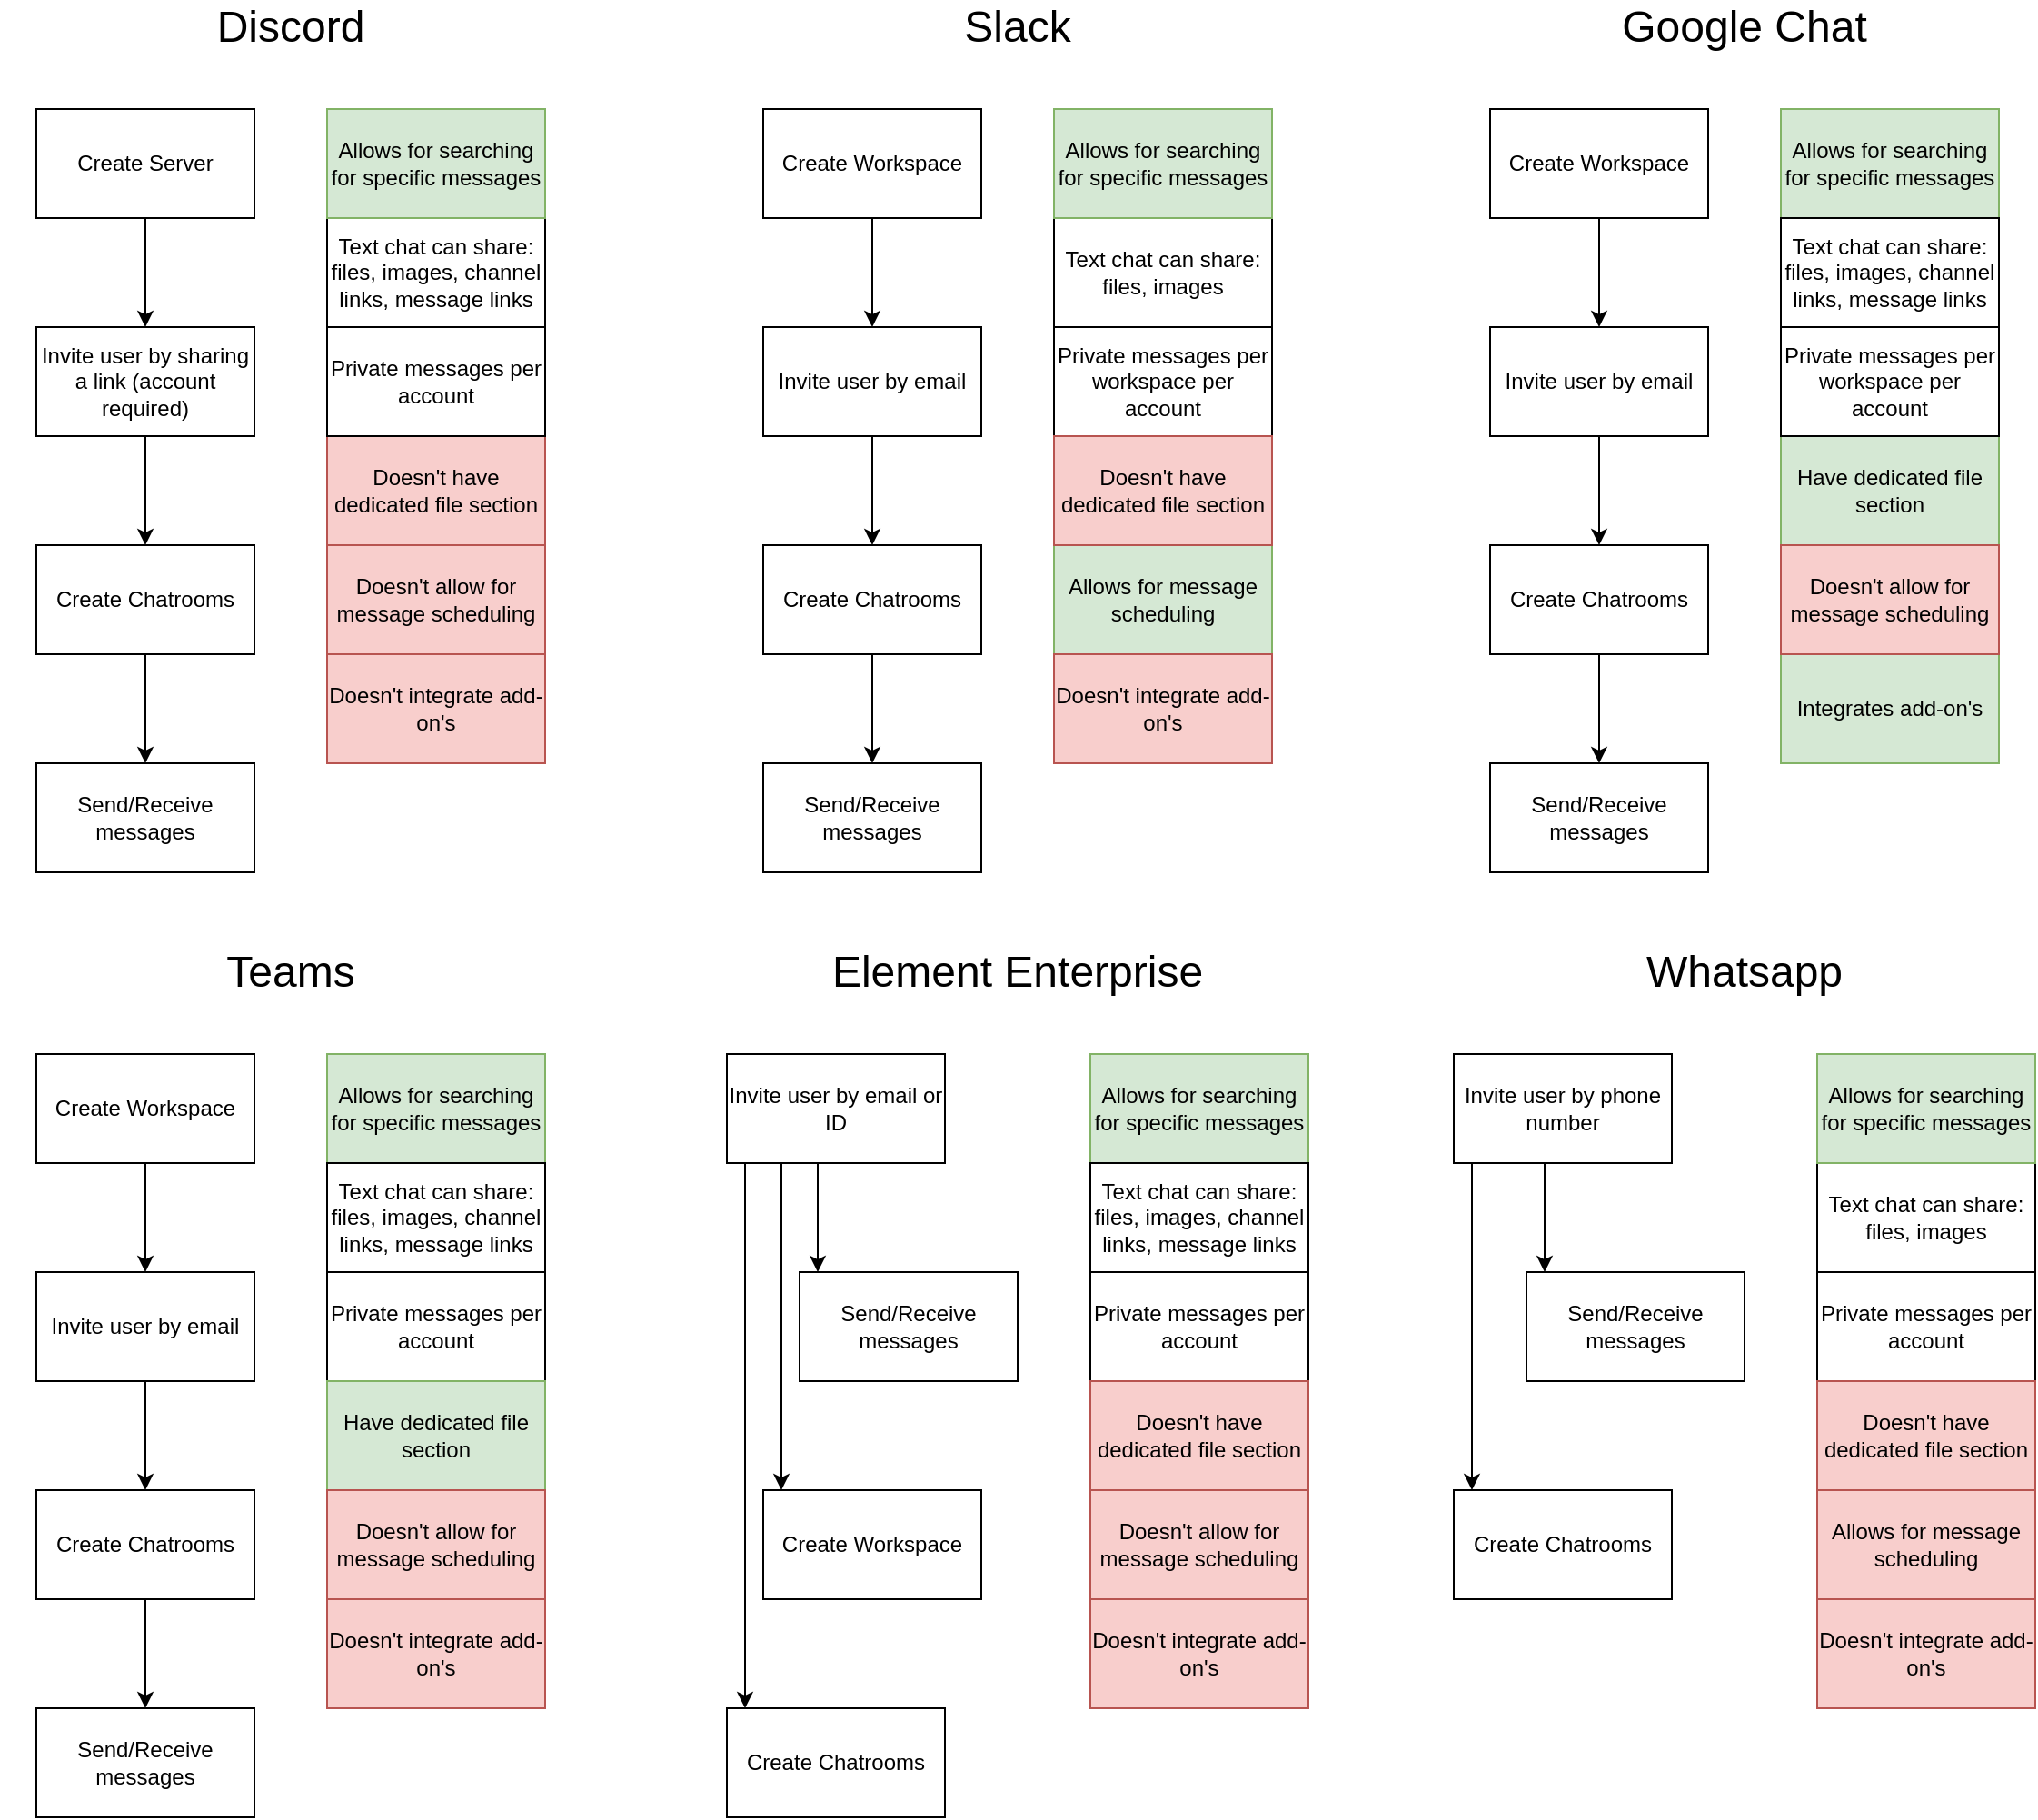 <mxfile version="23.1.6" type="github">
  <diagram name="Pagina-1" id="mqN2JMdyRUOYHG_dp19g">
    <mxGraphModel dx="1434" dy="738" grid="1" gridSize="10" guides="1" tooltips="1" connect="1" arrows="1" fold="1" page="1" pageScale="1" pageWidth="827" pageHeight="1169" math="0" shadow="0">
      <root>
        <mxCell id="0" />
        <mxCell id="1" parent="0" />
        <mxCell id="zezGZ4_kvclbQ4wT1QYB-7" style="edgeStyle=orthogonalEdgeStyle;rounded=0;orthogonalLoop=1;jettySize=auto;html=1;" parent="1" source="zezGZ4_kvclbQ4wT1QYB-1" target="zezGZ4_kvclbQ4wT1QYB-3" edge="1">
          <mxGeometry relative="1" as="geometry" />
        </mxCell>
        <mxCell id="zezGZ4_kvclbQ4wT1QYB-1" value="Create Server" style="rounded=0;whiteSpace=wrap;html=1;" parent="1" vertex="1">
          <mxGeometry x="100" y="80" width="120" height="60" as="geometry" />
        </mxCell>
        <mxCell id="zezGZ4_kvclbQ4wT1QYB-2" value="&lt;font style=&quot;font-size: 24px;&quot;&gt;Discord&lt;/font&gt;" style="text;html=1;align=center;verticalAlign=middle;whiteSpace=wrap;rounded=0;" parent="1" vertex="1">
          <mxGeometry x="210" y="20" width="60" height="30" as="geometry" />
        </mxCell>
        <mxCell id="zezGZ4_kvclbQ4wT1QYB-8" style="edgeStyle=orthogonalEdgeStyle;rounded=0;orthogonalLoop=1;jettySize=auto;html=1;" parent="1" source="zezGZ4_kvclbQ4wT1QYB-3" target="zezGZ4_kvclbQ4wT1QYB-5" edge="1">
          <mxGeometry relative="1" as="geometry" />
        </mxCell>
        <mxCell id="zezGZ4_kvclbQ4wT1QYB-3" value="Invite user by sharing a link (account required)" style="rounded=0;whiteSpace=wrap;html=1;" parent="1" vertex="1">
          <mxGeometry x="100" y="200" width="120" height="60" as="geometry" />
        </mxCell>
        <mxCell id="zezGZ4_kvclbQ4wT1QYB-9" style="edgeStyle=orthogonalEdgeStyle;rounded=0;orthogonalLoop=1;jettySize=auto;html=1;" parent="1" source="zezGZ4_kvclbQ4wT1QYB-5" target="zezGZ4_kvclbQ4wT1QYB-6" edge="1">
          <mxGeometry relative="1" as="geometry" />
        </mxCell>
        <mxCell id="zezGZ4_kvclbQ4wT1QYB-5" value="Create Chatrooms" style="rounded=0;whiteSpace=wrap;html=1;" parent="1" vertex="1">
          <mxGeometry x="100" y="320" width="120" height="60" as="geometry" />
        </mxCell>
        <mxCell id="zezGZ4_kvclbQ4wT1QYB-6" value="Send/Receive messages" style="rounded=0;whiteSpace=wrap;html=1;" parent="1" vertex="1">
          <mxGeometry x="100" y="440" width="120" height="60" as="geometry" />
        </mxCell>
        <mxCell id="zezGZ4_kvclbQ4wT1QYB-11" value="Text chat can share: files, images, channel links, message links" style="rounded=0;whiteSpace=wrap;html=1;" parent="1" vertex="1">
          <mxGeometry x="260" y="140" width="120" height="60" as="geometry" />
        </mxCell>
        <mxCell id="zezGZ4_kvclbQ4wT1QYB-16" value="Allows for searching for specific messages" style="rounded=0;whiteSpace=wrap;html=1;fillColor=#d5e8d4;strokeColor=#82b366;" parent="1" vertex="1">
          <mxGeometry x="260" y="80" width="120" height="60" as="geometry" />
        </mxCell>
        <mxCell id="zezGZ4_kvclbQ4wT1QYB-17" value="Doesn&#39;t have dedicated file section" style="rounded=0;whiteSpace=wrap;html=1;fillColor=#f8cecc;strokeColor=#b85450;" parent="1" vertex="1">
          <mxGeometry x="260" y="260" width="120" height="60" as="geometry" />
        </mxCell>
        <mxCell id="zezGZ4_kvclbQ4wT1QYB-19" value="&lt;font style=&quot;font-size: 24px;&quot;&gt;Slack&lt;br&gt;&lt;/font&gt;" style="text;html=1;align=center;verticalAlign=middle;whiteSpace=wrap;rounded=0;" parent="1" vertex="1">
          <mxGeometry x="610" y="20" width="60" height="30" as="geometry" />
        </mxCell>
        <mxCell id="zezGZ4_kvclbQ4wT1QYB-20" style="edgeStyle=orthogonalEdgeStyle;rounded=0;orthogonalLoop=1;jettySize=auto;html=1;" parent="1" source="zezGZ4_kvclbQ4wT1QYB-21" target="zezGZ4_kvclbQ4wT1QYB-23" edge="1">
          <mxGeometry relative="1" as="geometry" />
        </mxCell>
        <mxCell id="zezGZ4_kvclbQ4wT1QYB-21" value="Create Workspace" style="rounded=0;whiteSpace=wrap;html=1;" parent="1" vertex="1">
          <mxGeometry x="500" y="80" width="120" height="60" as="geometry" />
        </mxCell>
        <mxCell id="zezGZ4_kvclbQ4wT1QYB-22" style="edgeStyle=orthogonalEdgeStyle;rounded=0;orthogonalLoop=1;jettySize=auto;html=1;" parent="1" source="zezGZ4_kvclbQ4wT1QYB-23" target="zezGZ4_kvclbQ4wT1QYB-25" edge="1">
          <mxGeometry relative="1" as="geometry" />
        </mxCell>
        <mxCell id="zezGZ4_kvclbQ4wT1QYB-23" value="Invite user by email" style="rounded=0;whiteSpace=wrap;html=1;" parent="1" vertex="1">
          <mxGeometry x="500" y="200" width="120" height="60" as="geometry" />
        </mxCell>
        <mxCell id="zezGZ4_kvclbQ4wT1QYB-24" style="edgeStyle=orthogonalEdgeStyle;rounded=0;orthogonalLoop=1;jettySize=auto;html=1;" parent="1" source="zezGZ4_kvclbQ4wT1QYB-25" target="zezGZ4_kvclbQ4wT1QYB-26" edge="1">
          <mxGeometry relative="1" as="geometry" />
        </mxCell>
        <mxCell id="zezGZ4_kvclbQ4wT1QYB-25" value="Create Chatrooms" style="rounded=0;whiteSpace=wrap;html=1;" parent="1" vertex="1">
          <mxGeometry x="500" y="320" width="120" height="60" as="geometry" />
        </mxCell>
        <mxCell id="zezGZ4_kvclbQ4wT1QYB-26" value="Send/Receive messages" style="rounded=0;whiteSpace=wrap;html=1;" parent="1" vertex="1">
          <mxGeometry x="500" y="440" width="120" height="60" as="geometry" />
        </mxCell>
        <mxCell id="zezGZ4_kvclbQ4wT1QYB-27" value="Private messages per account" style="rounded=0;whiteSpace=wrap;html=1;" parent="1" vertex="1">
          <mxGeometry x="260" y="200" width="120" height="60" as="geometry" />
        </mxCell>
        <mxCell id="zezGZ4_kvclbQ4wT1QYB-29" value="Text chat can share: files, images" style="rounded=0;whiteSpace=wrap;html=1;" parent="1" vertex="1">
          <mxGeometry x="660" y="140" width="120" height="60" as="geometry" />
        </mxCell>
        <mxCell id="zezGZ4_kvclbQ4wT1QYB-31" value="Allows for searching for specific messages" style="rounded=0;whiteSpace=wrap;html=1;fillColor=#d5e8d4;strokeColor=#82b366;" parent="1" vertex="1">
          <mxGeometry x="660" y="80" width="120" height="60" as="geometry" />
        </mxCell>
        <mxCell id="zezGZ4_kvclbQ4wT1QYB-32" value="Private messages per workspace per account" style="rounded=0;whiteSpace=wrap;html=1;" parent="1" vertex="1">
          <mxGeometry x="660" y="200" width="120" height="60" as="geometry" />
        </mxCell>
        <mxCell id="zezGZ4_kvclbQ4wT1QYB-34" value="Allows for message scheduling" style="rounded=0;whiteSpace=wrap;html=1;fillColor=#d5e8d4;strokeColor=#82b366;" parent="1" vertex="1">
          <mxGeometry x="660" y="320" width="120" height="60" as="geometry" />
        </mxCell>
        <mxCell id="zezGZ4_kvclbQ4wT1QYB-35" value="Doesn&#39;t have dedicated file section" style="rounded=0;whiteSpace=wrap;html=1;fillColor=#f8cecc;strokeColor=#b85450;" parent="1" vertex="1">
          <mxGeometry x="660" y="260" width="120" height="60" as="geometry" />
        </mxCell>
        <mxCell id="zezGZ4_kvclbQ4wT1QYB-36" value="&lt;font style=&quot;font-size: 24px;&quot;&gt;Google Chat&lt;br&gt;&lt;/font&gt;" style="text;html=1;align=center;verticalAlign=middle;whiteSpace=wrap;rounded=0;" parent="1" vertex="1">
          <mxGeometry x="880" y="20" width="320" height="30" as="geometry" />
        </mxCell>
        <mxCell id="zezGZ4_kvclbQ4wT1QYB-37" style="edgeStyle=orthogonalEdgeStyle;rounded=0;orthogonalLoop=1;jettySize=auto;html=1;" parent="1" source="zezGZ4_kvclbQ4wT1QYB-38" target="zezGZ4_kvclbQ4wT1QYB-40" edge="1">
          <mxGeometry relative="1" as="geometry" />
        </mxCell>
        <mxCell id="zezGZ4_kvclbQ4wT1QYB-38" value="Create Workspace" style="rounded=0;whiteSpace=wrap;html=1;" parent="1" vertex="1">
          <mxGeometry x="900" y="80" width="120" height="60" as="geometry" />
        </mxCell>
        <mxCell id="zezGZ4_kvclbQ4wT1QYB-39" style="edgeStyle=orthogonalEdgeStyle;rounded=0;orthogonalLoop=1;jettySize=auto;html=1;" parent="1" source="zezGZ4_kvclbQ4wT1QYB-40" target="zezGZ4_kvclbQ4wT1QYB-42" edge="1">
          <mxGeometry relative="1" as="geometry" />
        </mxCell>
        <mxCell id="zezGZ4_kvclbQ4wT1QYB-40" value="Invite user by email" style="rounded=0;whiteSpace=wrap;html=1;" parent="1" vertex="1">
          <mxGeometry x="900" y="200" width="120" height="60" as="geometry" />
        </mxCell>
        <mxCell id="zezGZ4_kvclbQ4wT1QYB-41" style="edgeStyle=orthogonalEdgeStyle;rounded=0;orthogonalLoop=1;jettySize=auto;html=1;" parent="1" source="zezGZ4_kvclbQ4wT1QYB-42" target="zezGZ4_kvclbQ4wT1QYB-43" edge="1">
          <mxGeometry relative="1" as="geometry" />
        </mxCell>
        <mxCell id="zezGZ4_kvclbQ4wT1QYB-42" value="Create Chatrooms" style="rounded=0;whiteSpace=wrap;html=1;" parent="1" vertex="1">
          <mxGeometry x="900" y="320" width="120" height="60" as="geometry" />
        </mxCell>
        <mxCell id="zezGZ4_kvclbQ4wT1QYB-43" value="Send/Receive messages" style="rounded=0;whiteSpace=wrap;html=1;" parent="1" vertex="1">
          <mxGeometry x="900" y="440" width="120" height="60" as="geometry" />
        </mxCell>
        <mxCell id="zezGZ4_kvclbQ4wT1QYB-47" value="Allows for searching for specific messages" style="rounded=0;whiteSpace=wrap;html=1;fillColor=#d5e8d4;strokeColor=#82b366;" parent="1" vertex="1">
          <mxGeometry x="1060" y="80" width="120" height="60" as="geometry" />
        </mxCell>
        <mxCell id="zezGZ4_kvclbQ4wT1QYB-50" value="Have dedicated file section" style="rounded=0;whiteSpace=wrap;html=1;fillColor=#d5e8d4;strokeColor=#82b366;" parent="1" vertex="1">
          <mxGeometry x="1060" y="260" width="120" height="60" as="geometry" />
        </mxCell>
        <mxCell id="zezGZ4_kvclbQ4wT1QYB-51" value="Integrates add-on&#39;s" style="rounded=0;whiteSpace=wrap;html=1;fillColor=#d5e8d4;strokeColor=#82b366;" parent="1" vertex="1">
          <mxGeometry x="1060" y="380" width="120" height="60" as="geometry" />
        </mxCell>
        <mxCell id="zezGZ4_kvclbQ4wT1QYB-52" value="&lt;font style=&quot;font-size: 24px;&quot;&gt;Teams&lt;br&gt;&lt;/font&gt;" style="text;html=1;align=center;verticalAlign=middle;whiteSpace=wrap;rounded=0;" parent="1" vertex="1">
          <mxGeometry x="80" y="540" width="320" height="30" as="geometry" />
        </mxCell>
        <mxCell id="zezGZ4_kvclbQ4wT1QYB-53" style="edgeStyle=orthogonalEdgeStyle;rounded=0;orthogonalLoop=1;jettySize=auto;html=1;" parent="1" source="zezGZ4_kvclbQ4wT1QYB-54" target="zezGZ4_kvclbQ4wT1QYB-56" edge="1">
          <mxGeometry relative="1" as="geometry" />
        </mxCell>
        <mxCell id="zezGZ4_kvclbQ4wT1QYB-54" value="Create Workspace" style="rounded=0;whiteSpace=wrap;html=1;" parent="1" vertex="1">
          <mxGeometry x="100" y="600" width="120" height="60" as="geometry" />
        </mxCell>
        <mxCell id="zezGZ4_kvclbQ4wT1QYB-55" style="edgeStyle=orthogonalEdgeStyle;rounded=0;orthogonalLoop=1;jettySize=auto;html=1;" parent="1" source="zezGZ4_kvclbQ4wT1QYB-56" target="zezGZ4_kvclbQ4wT1QYB-58" edge="1">
          <mxGeometry relative="1" as="geometry" />
        </mxCell>
        <mxCell id="zezGZ4_kvclbQ4wT1QYB-56" value="Invite user by email" style="rounded=0;whiteSpace=wrap;html=1;" parent="1" vertex="1">
          <mxGeometry x="100" y="720" width="120" height="60" as="geometry" />
        </mxCell>
        <mxCell id="zezGZ4_kvclbQ4wT1QYB-57" style="edgeStyle=orthogonalEdgeStyle;rounded=0;orthogonalLoop=1;jettySize=auto;html=1;" parent="1" source="zezGZ4_kvclbQ4wT1QYB-58" target="zezGZ4_kvclbQ4wT1QYB-59" edge="1">
          <mxGeometry relative="1" as="geometry" />
        </mxCell>
        <mxCell id="zezGZ4_kvclbQ4wT1QYB-58" value="Create Chatrooms" style="rounded=0;whiteSpace=wrap;html=1;" parent="1" vertex="1">
          <mxGeometry x="100" y="840" width="120" height="60" as="geometry" />
        </mxCell>
        <mxCell id="zezGZ4_kvclbQ4wT1QYB-59" value="Send/Receive messages" style="rounded=0;whiteSpace=wrap;html=1;" parent="1" vertex="1">
          <mxGeometry x="100" y="960" width="120" height="60" as="geometry" />
        </mxCell>
        <mxCell id="zezGZ4_kvclbQ4wT1QYB-62" value="Allows for searching for specific messages" style="rounded=0;whiteSpace=wrap;html=1;fillColor=#d5e8d4;strokeColor=#82b366;" parent="1" vertex="1">
          <mxGeometry x="260" y="600" width="120" height="60" as="geometry" />
        </mxCell>
        <mxCell id="zezGZ4_kvclbQ4wT1QYB-63" value="Private messages per account" style="rounded=0;whiteSpace=wrap;html=1;" parent="1" vertex="1">
          <mxGeometry x="260" y="720" width="120" height="60" as="geometry" />
        </mxCell>
        <mxCell id="zezGZ4_kvclbQ4wT1QYB-65" value="Have dedicated file section" style="rounded=0;whiteSpace=wrap;html=1;fillColor=#d5e8d4;strokeColor=#82b366;" parent="1" vertex="1">
          <mxGeometry x="260" y="780" width="120" height="60" as="geometry" />
        </mxCell>
        <mxCell id="zezGZ4_kvclbQ4wT1QYB-66" value="Doesn&#39;t integrate&amp;nbsp;add-on&#39;s" style="rounded=0;whiteSpace=wrap;html=1;fillColor=#f8cecc;strokeColor=#b85450;" parent="1" vertex="1">
          <mxGeometry x="260" y="900" width="120" height="60" as="geometry" />
        </mxCell>
        <mxCell id="zezGZ4_kvclbQ4wT1QYB-67" value="Doesn&#39;t allow for message scheduling" style="rounded=0;whiteSpace=wrap;html=1;fillColor=#f8cecc;strokeColor=#b85450;" parent="1" vertex="1">
          <mxGeometry x="260" y="320" width="120" height="60" as="geometry" />
        </mxCell>
        <mxCell id="zezGZ4_kvclbQ4wT1QYB-68" value="Doesn&#39;t allow for message scheduling" style="rounded=0;whiteSpace=wrap;html=1;fillColor=#f8cecc;strokeColor=#b85450;" parent="1" vertex="1">
          <mxGeometry x="1060" y="320" width="120" height="60" as="geometry" />
        </mxCell>
        <mxCell id="zezGZ4_kvclbQ4wT1QYB-69" value="Doesn&#39;t allow for message scheduling" style="rounded=0;whiteSpace=wrap;html=1;fillColor=#f8cecc;strokeColor=#b85450;" parent="1" vertex="1">
          <mxGeometry x="260" y="840" width="120" height="60" as="geometry" />
        </mxCell>
        <mxCell id="zezGZ4_kvclbQ4wT1QYB-70" value="Doesn&#39;t integrate&amp;nbsp;add-on&#39;s" style="rounded=0;whiteSpace=wrap;html=1;fillColor=#f8cecc;strokeColor=#b85450;" parent="1" vertex="1">
          <mxGeometry x="660" y="380" width="120" height="60" as="geometry" />
        </mxCell>
        <mxCell id="zezGZ4_kvclbQ4wT1QYB-71" value="Doesn&#39;t integrate&amp;nbsp;add-on&#39;s" style="rounded=0;whiteSpace=wrap;html=1;fillColor=#f8cecc;strokeColor=#b85450;" parent="1" vertex="1">
          <mxGeometry x="260" y="380" width="120" height="60" as="geometry" />
        </mxCell>
        <mxCell id="zezGZ4_kvclbQ4wT1QYB-72" value="Text chat can share: files, images, channel links, message links" style="rounded=0;whiteSpace=wrap;html=1;" parent="1" vertex="1">
          <mxGeometry x="1060" y="140" width="120" height="60" as="geometry" />
        </mxCell>
        <mxCell id="zezGZ4_kvclbQ4wT1QYB-73" value="Text chat can share: files, images, channel links, message links" style="rounded=0;whiteSpace=wrap;html=1;" parent="1" vertex="1">
          <mxGeometry x="260" y="660" width="120" height="60" as="geometry" />
        </mxCell>
        <mxCell id="zezGZ4_kvclbQ4wT1QYB-75" value="Private messages per workspace per account" style="rounded=0;whiteSpace=wrap;html=1;" parent="1" vertex="1">
          <mxGeometry x="1060" y="200" width="120" height="60" as="geometry" />
        </mxCell>
        <mxCell id="zezGZ4_kvclbQ4wT1QYB-79" value="&lt;font style=&quot;font-size: 24px;&quot;&gt;Element Enterprise&lt;br&gt;&lt;/font&gt;" style="text;html=1;align=center;verticalAlign=middle;whiteSpace=wrap;rounded=0;" parent="1" vertex="1">
          <mxGeometry x="480" y="540" width="320" height="30" as="geometry" />
        </mxCell>
        <mxCell id="zezGZ4_kvclbQ4wT1QYB-81" value="Create Workspace" style="rounded=0;whiteSpace=wrap;html=1;" parent="1" vertex="1">
          <mxGeometry x="500" y="840" width="120" height="60" as="geometry" />
        </mxCell>
        <mxCell id="zezGZ4_kvclbQ4wT1QYB-82" style="edgeStyle=orthogonalEdgeStyle;rounded=0;orthogonalLoop=1;jettySize=auto;html=1;" parent="1" source="zezGZ4_kvclbQ4wT1QYB-83" target="zezGZ4_kvclbQ4wT1QYB-86" edge="1">
          <mxGeometry relative="1" as="geometry">
            <Array as="points">
              <mxPoint x="530" y="690" />
              <mxPoint x="530" y="690" />
            </Array>
          </mxGeometry>
        </mxCell>
        <mxCell id="zezGZ4_kvclbQ4wT1QYB-94" style="edgeStyle=orthogonalEdgeStyle;rounded=0;orthogonalLoop=1;jettySize=auto;html=1;" parent="1" source="zezGZ4_kvclbQ4wT1QYB-83" target="zezGZ4_kvclbQ4wT1QYB-81" edge="1">
          <mxGeometry relative="1" as="geometry">
            <Array as="points">
              <mxPoint x="510" y="710" />
              <mxPoint x="510" y="710" />
            </Array>
          </mxGeometry>
        </mxCell>
        <mxCell id="zezGZ4_kvclbQ4wT1QYB-95" style="edgeStyle=orthogonalEdgeStyle;rounded=0;orthogonalLoop=1;jettySize=auto;html=1;" parent="1" source="zezGZ4_kvclbQ4wT1QYB-83" target="zezGZ4_kvclbQ4wT1QYB-84" edge="1">
          <mxGeometry relative="1" as="geometry">
            <Array as="points">
              <mxPoint x="490" y="810" />
              <mxPoint x="490" y="810" />
            </Array>
          </mxGeometry>
        </mxCell>
        <mxCell id="zezGZ4_kvclbQ4wT1QYB-83" value="Invite user by email or ID" style="rounded=0;whiteSpace=wrap;html=1;" parent="1" vertex="1">
          <mxGeometry x="480" y="600" width="120" height="60" as="geometry" />
        </mxCell>
        <mxCell id="zezGZ4_kvclbQ4wT1QYB-84" value="Create Chatrooms" style="rounded=0;whiteSpace=wrap;html=1;" parent="1" vertex="1">
          <mxGeometry x="480" y="960" width="120" height="60" as="geometry" />
        </mxCell>
        <mxCell id="zezGZ4_kvclbQ4wT1QYB-86" value="Send/Receive messages" style="rounded=0;whiteSpace=wrap;html=1;" parent="1" vertex="1">
          <mxGeometry x="520" y="720" width="120" height="60" as="geometry" />
        </mxCell>
        <mxCell id="zezGZ4_kvclbQ4wT1QYB-87" value="Allows for searching for specific messages" style="rounded=0;whiteSpace=wrap;html=1;fillColor=#d5e8d4;strokeColor=#82b366;" parent="1" vertex="1">
          <mxGeometry x="680" y="600" width="120" height="60" as="geometry" />
        </mxCell>
        <mxCell id="zezGZ4_kvclbQ4wT1QYB-88" value="Private messages per account" style="rounded=0;whiteSpace=wrap;html=1;" parent="1" vertex="1">
          <mxGeometry x="680" y="720" width="120" height="60" as="geometry" />
        </mxCell>
        <mxCell id="zezGZ4_kvclbQ4wT1QYB-90" value="Doesn&#39;t integrate&amp;nbsp;add-on&#39;s" style="rounded=0;whiteSpace=wrap;html=1;fillColor=#f8cecc;strokeColor=#b85450;" parent="1" vertex="1">
          <mxGeometry x="680" y="900" width="120" height="60" as="geometry" />
        </mxCell>
        <mxCell id="zezGZ4_kvclbQ4wT1QYB-91" value="Doesn&#39;t allow for message scheduling" style="rounded=0;whiteSpace=wrap;html=1;fillColor=#f8cecc;strokeColor=#b85450;" parent="1" vertex="1">
          <mxGeometry x="680" y="840" width="120" height="60" as="geometry" />
        </mxCell>
        <mxCell id="zezGZ4_kvclbQ4wT1QYB-92" value="Text chat can share: files, images, channel links, message links" style="rounded=0;whiteSpace=wrap;html=1;" parent="1" vertex="1">
          <mxGeometry x="680" y="660" width="120" height="60" as="geometry" />
        </mxCell>
        <mxCell id="zezGZ4_kvclbQ4wT1QYB-93" value="Doesn&#39;t have dedicated file section" style="rounded=0;whiteSpace=wrap;html=1;fillColor=#f8cecc;strokeColor=#b85450;" parent="1" vertex="1">
          <mxGeometry x="680" y="780" width="120" height="60" as="geometry" />
        </mxCell>
        <mxCell id="3SMF-FfX08ltXqNqiCQ7-1" value="&lt;font style=&quot;font-size: 24px;&quot;&gt;Whatsapp&lt;br&gt;&lt;/font&gt;" style="text;html=1;align=center;verticalAlign=middle;whiteSpace=wrap;rounded=0;" parent="1" vertex="1">
          <mxGeometry x="900" y="540" width="280" height="30" as="geometry" />
        </mxCell>
        <mxCell id="3SMF-FfX08ltXqNqiCQ7-15" style="edgeStyle=orthogonalEdgeStyle;rounded=0;orthogonalLoop=1;jettySize=auto;html=1;" parent="1" target="3SMF-FfX08ltXqNqiCQ7-8" edge="1">
          <mxGeometry relative="1" as="geometry">
            <mxPoint x="930" y="660" as="sourcePoint" />
            <Array as="points">
              <mxPoint x="930" y="690" />
              <mxPoint x="930" y="690" />
            </Array>
          </mxGeometry>
        </mxCell>
        <mxCell id="3SMF-FfX08ltXqNqiCQ7-16" style="edgeStyle=orthogonalEdgeStyle;rounded=0;orthogonalLoop=1;jettySize=auto;html=1;" parent="1" source="3SMF-FfX08ltXqNqiCQ7-5" target="3SMF-FfX08ltXqNqiCQ7-7" edge="1">
          <mxGeometry relative="1" as="geometry">
            <Array as="points">
              <mxPoint x="890" y="750" />
              <mxPoint x="890" y="750" />
            </Array>
          </mxGeometry>
        </mxCell>
        <mxCell id="3SMF-FfX08ltXqNqiCQ7-5" value="Invite user by phone number" style="rounded=0;whiteSpace=wrap;html=1;" parent="1" vertex="1">
          <mxGeometry x="880" y="600" width="120" height="60" as="geometry" />
        </mxCell>
        <mxCell id="3SMF-FfX08ltXqNqiCQ7-7" value="Create Chatrooms" style="rounded=0;whiteSpace=wrap;html=1;" parent="1" vertex="1">
          <mxGeometry x="880" y="840" width="120" height="60" as="geometry" />
        </mxCell>
        <mxCell id="3SMF-FfX08ltXqNqiCQ7-8" value="Send/Receive messages" style="rounded=0;whiteSpace=wrap;html=1;" parent="1" vertex="1">
          <mxGeometry x="920" y="720" width="120" height="60" as="geometry" />
        </mxCell>
        <mxCell id="3SMF-FfX08ltXqNqiCQ7-9" value="Text chat can share: files, images" style="rounded=0;whiteSpace=wrap;html=1;" parent="1" vertex="1">
          <mxGeometry x="1080" y="660" width="120" height="60" as="geometry" />
        </mxCell>
        <mxCell id="3SMF-FfX08ltXqNqiCQ7-10" value="Allows for searching for specific messages" style="rounded=0;whiteSpace=wrap;html=1;fillColor=#d5e8d4;strokeColor=#82b366;" parent="1" vertex="1">
          <mxGeometry x="1080" y="600" width="120" height="60" as="geometry" />
        </mxCell>
        <mxCell id="3SMF-FfX08ltXqNqiCQ7-11" value="Private messages per account" style="rounded=0;whiteSpace=wrap;html=1;" parent="1" vertex="1">
          <mxGeometry x="1080" y="720" width="120" height="60" as="geometry" />
        </mxCell>
        <mxCell id="3SMF-FfX08ltXqNqiCQ7-12" value="Allows for message scheduling" style="rounded=0;whiteSpace=wrap;html=1;fillColor=#f8cecc;strokeColor=#b85450;" parent="1" vertex="1">
          <mxGeometry x="1080" y="840" width="120" height="60" as="geometry" />
        </mxCell>
        <mxCell id="3SMF-FfX08ltXqNqiCQ7-13" value="Doesn&#39;t have dedicated file section" style="rounded=0;whiteSpace=wrap;html=1;fillColor=#f8cecc;strokeColor=#b85450;" parent="1" vertex="1">
          <mxGeometry x="1080" y="780" width="120" height="60" as="geometry" />
        </mxCell>
        <mxCell id="3SMF-FfX08ltXqNqiCQ7-14" value="Doesn&#39;t integrate&amp;nbsp;add-on&#39;s" style="rounded=0;whiteSpace=wrap;html=1;fillColor=#f8cecc;strokeColor=#b85450;" parent="1" vertex="1">
          <mxGeometry x="1080" y="900" width="120" height="60" as="geometry" />
        </mxCell>
      </root>
    </mxGraphModel>
  </diagram>
</mxfile>
